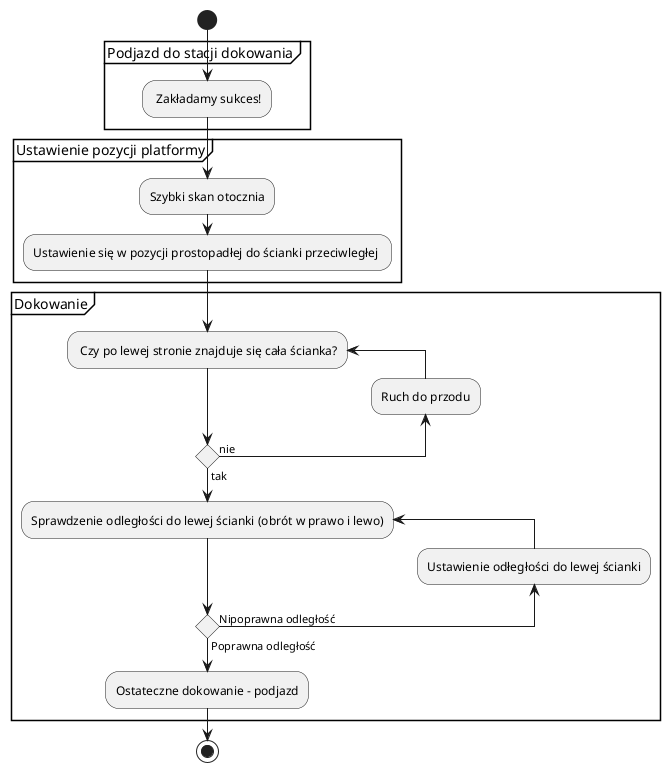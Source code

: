 @startuml general_docking_algorithm
' !theme spacelab
scale 1

start
group Podjazd do stacji dokowania
: Zakładamy sukces!;
end group

group Ustawienie pozycji platformy
:Szybki skan otocznia;
:Ustawienie się w pozycji prostopadłej do ścianki przeciwległej ;

end group

group Dokowanie
repeat: Czy po lewej stronie znajduje się cała ścianka?;
backward:Ruch do przodu;
repeat while () is (nie) not (tak)
repeat:Sprawdzenie odległości do lewej ścianki (obrót w prawo i lewo);
backward:Ustawienie odłegłości do lewej ścianki;
repeat while () is (Nipoprawna odległość) not (Poprawna odległość)
:Ostateczne dokowanie - podjazd; 
end group

stop

@enduml